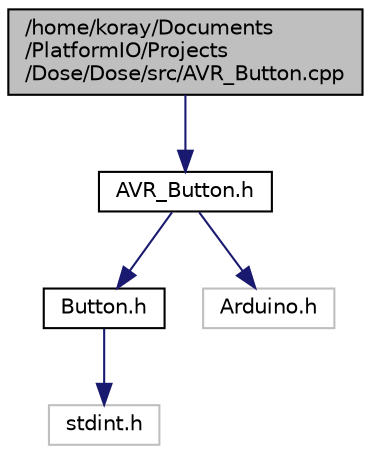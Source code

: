 digraph "/home/koray/Documents/PlatformIO/Projects/Dose/Dose/src/AVR_Button.cpp"
{
  edge [fontname="Helvetica",fontsize="10",labelfontname="Helvetica",labelfontsize="10"];
  node [fontname="Helvetica",fontsize="10",shape=record];
  Node0 [label="/home/koray/Documents\l/PlatformIO/Projects\l/Dose/Dose/src/AVR_Button.cpp",height=0.2,width=0.4,color="black", fillcolor="grey75", style="filled", fontcolor="black"];
  Node0 -> Node1 [color="midnightblue",fontsize="10",style="solid",fontname="Helvetica"];
  Node1 [label="AVR_Button.h",height=0.2,width=0.4,color="black", fillcolor="white", style="filled",URL="$AVR__Button_8h.html"];
  Node1 -> Node2 [color="midnightblue",fontsize="10",style="solid",fontname="Helvetica"];
  Node2 [label="Button.h",height=0.2,width=0.4,color="black", fillcolor="white", style="filled",URL="$Button_8h.html"];
  Node2 -> Node3 [color="midnightblue",fontsize="10",style="solid",fontname="Helvetica"];
  Node3 [label="stdint.h",height=0.2,width=0.4,color="grey75", fillcolor="white", style="filled"];
  Node1 -> Node4 [color="midnightblue",fontsize="10",style="solid",fontname="Helvetica"];
  Node4 [label="Arduino.h",height=0.2,width=0.4,color="grey75", fillcolor="white", style="filled"];
}
